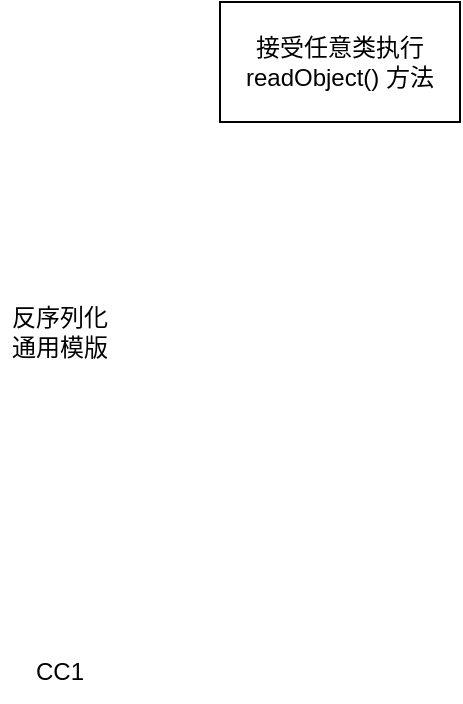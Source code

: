 <mxfile version="28.2.5">
  <diagram name="第 1 页" id="OWHe99bpT9ze1_J-TLsv">
    <mxGraphModel dx="1161" dy="1989" grid="1" gridSize="10" guides="1" tooltips="1" connect="1" arrows="1" fold="1" page="1" pageScale="1" pageWidth="827" pageHeight="1169" math="0" shadow="0">
      <root>
        <mxCell id="0" />
        <mxCell id="1" parent="0" />
        <mxCell id="pYiU6J13Q9btpaMTKid6-1" value="CC1" style="text;html=1;align=center;verticalAlign=middle;whiteSpace=wrap;rounded=0;" vertex="1" parent="1">
          <mxGeometry x="20" y="230" width="60" height="30" as="geometry" />
        </mxCell>
        <mxCell id="pYiU6J13Q9btpaMTKid6-2" value="反序列化通用模版" style="text;html=1;align=center;verticalAlign=middle;whiteSpace=wrap;rounded=0;" vertex="1" parent="1">
          <mxGeometry x="20" y="60" width="60" height="30" as="geometry" />
        </mxCell>
        <mxCell id="pYiU6J13Q9btpaMTKid6-3" value="接受任意类执行&lt;br&gt;readObject() 方法" style="rounded=0;whiteSpace=wrap;html=1;" vertex="1" parent="1">
          <mxGeometry x="130" y="-90" width="120" height="60" as="geometry" />
        </mxCell>
      </root>
    </mxGraphModel>
  </diagram>
</mxfile>
